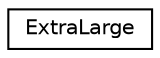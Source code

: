 digraph "Graphical Class Hierarchy"
{
 // LATEX_PDF_SIZE
  edge [fontname="Helvetica",fontsize="10",labelfontname="Helvetica",labelfontsize="10"];
  node [fontname="Helvetica",fontsize="10",shape=record];
  rankdir="LR";
  Node0 [label="ExtraLarge",height=0.2,width=0.4,color="black", fillcolor="white", style="filled",URL="$structExtraLarge.html",tooltip=" "];
}
